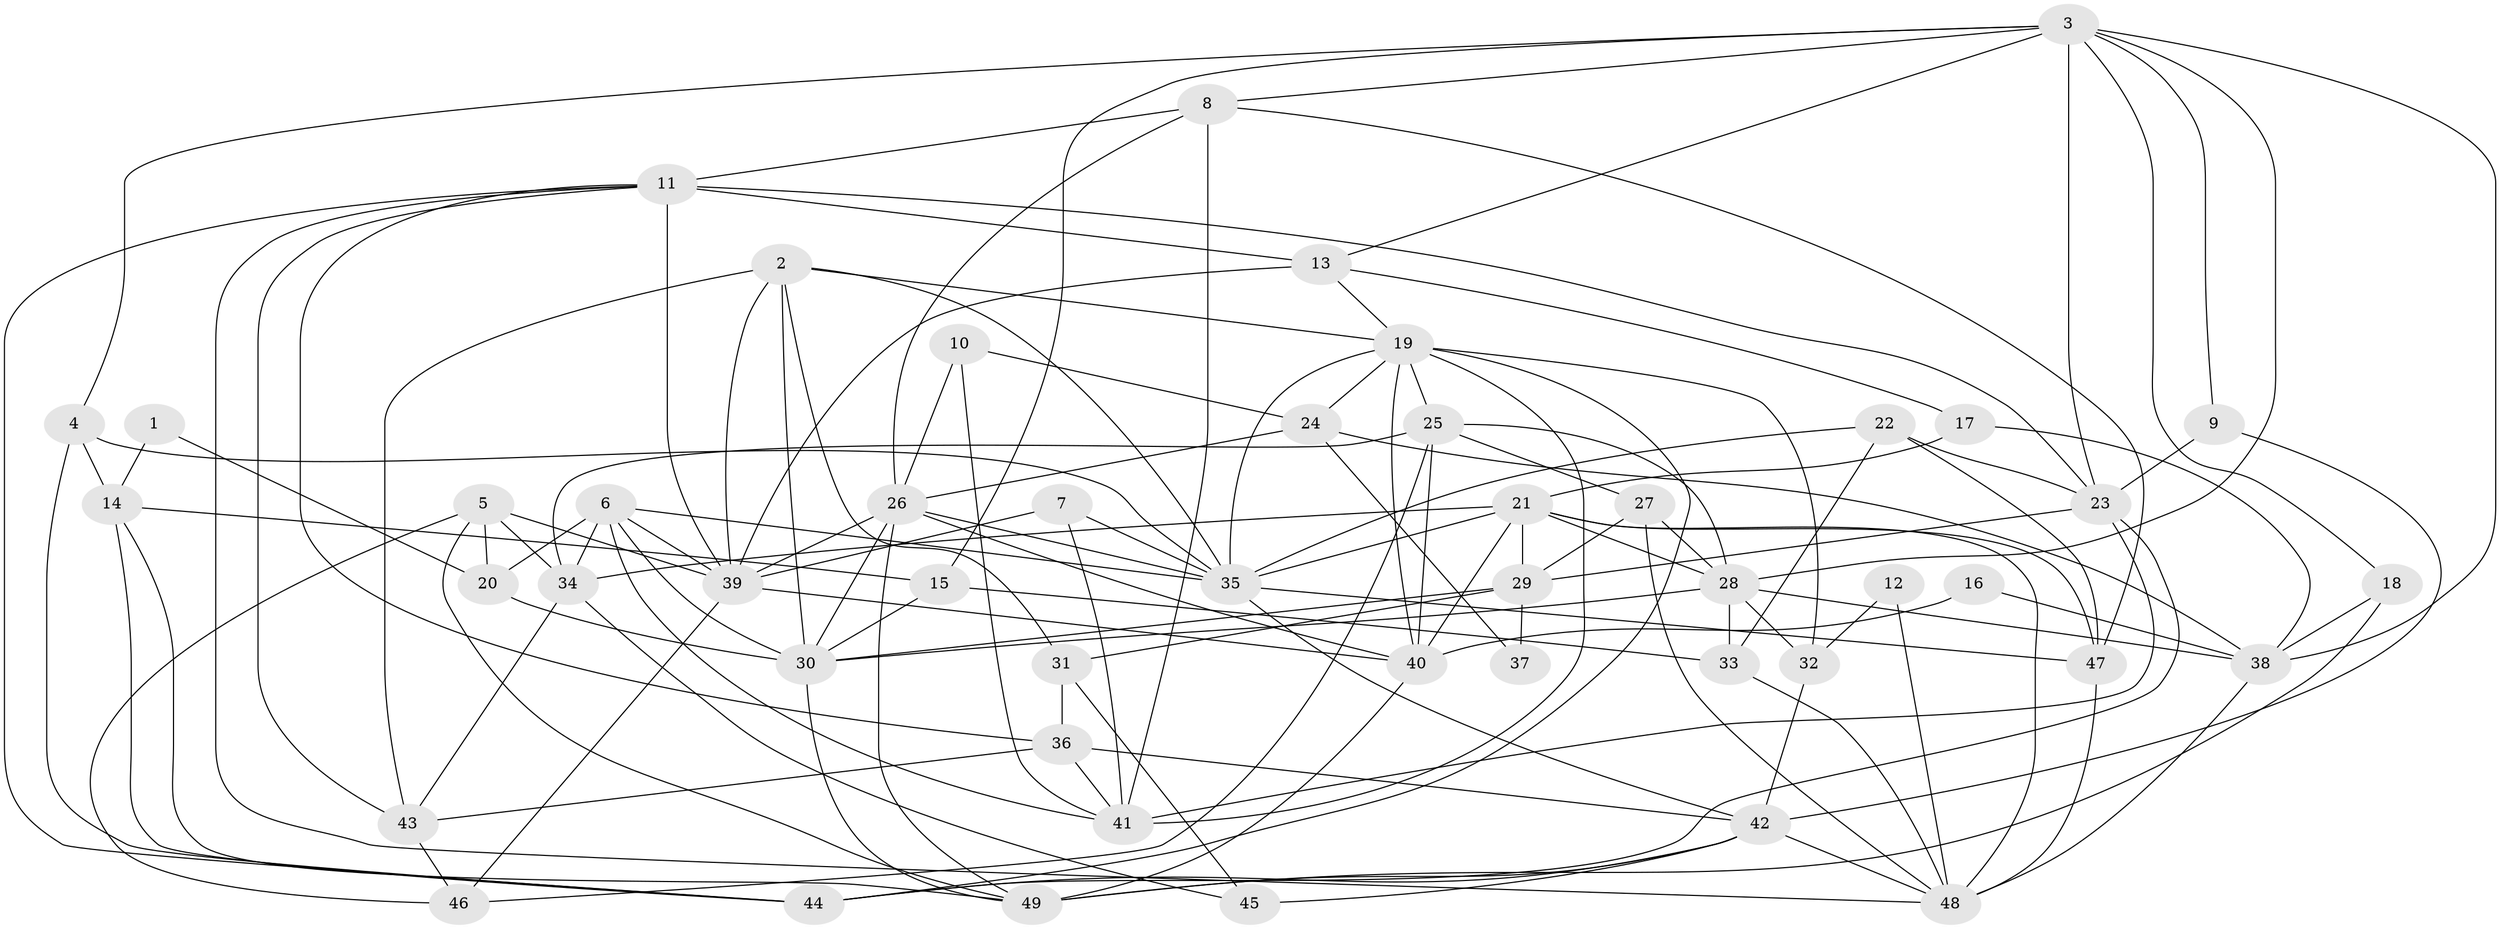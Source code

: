 // original degree distribution, {6: 0.09278350515463918, 2: 0.12371134020618557, 5: 0.21649484536082475, 4: 0.20618556701030927, 3: 0.30927835051546393, 7: 0.05154639175257732}
// Generated by graph-tools (version 1.1) at 2025/26/03/09/25 03:26:17]
// undirected, 49 vertices, 133 edges
graph export_dot {
graph [start="1"]
  node [color=gray90,style=filled];
  1;
  2;
  3;
  4;
  5;
  6;
  7;
  8;
  9;
  10;
  11;
  12;
  13;
  14;
  15;
  16;
  17;
  18;
  19;
  20;
  21;
  22;
  23;
  24;
  25;
  26;
  27;
  28;
  29;
  30;
  31;
  32;
  33;
  34;
  35;
  36;
  37;
  38;
  39;
  40;
  41;
  42;
  43;
  44;
  45;
  46;
  47;
  48;
  49;
  1 -- 14 [weight=1.0];
  1 -- 20 [weight=1.0];
  2 -- 19 [weight=1.0];
  2 -- 30 [weight=1.0];
  2 -- 31 [weight=1.0];
  2 -- 35 [weight=1.0];
  2 -- 39 [weight=1.0];
  2 -- 43 [weight=1.0];
  3 -- 4 [weight=1.0];
  3 -- 8 [weight=1.0];
  3 -- 9 [weight=1.0];
  3 -- 13 [weight=1.0];
  3 -- 15 [weight=1.0];
  3 -- 18 [weight=1.0];
  3 -- 23 [weight=2.0];
  3 -- 28 [weight=2.0];
  3 -- 38 [weight=1.0];
  4 -- 14 [weight=1.0];
  4 -- 35 [weight=2.0];
  4 -- 44 [weight=1.0];
  5 -- 20 [weight=1.0];
  5 -- 34 [weight=1.0];
  5 -- 39 [weight=1.0];
  5 -- 46 [weight=1.0];
  5 -- 49 [weight=1.0];
  6 -- 20 [weight=1.0];
  6 -- 30 [weight=1.0];
  6 -- 34 [weight=1.0];
  6 -- 35 [weight=1.0];
  6 -- 39 [weight=1.0];
  6 -- 41 [weight=1.0];
  7 -- 35 [weight=1.0];
  7 -- 39 [weight=1.0];
  7 -- 41 [weight=1.0];
  8 -- 11 [weight=1.0];
  8 -- 26 [weight=1.0];
  8 -- 41 [weight=1.0];
  8 -- 47 [weight=1.0];
  9 -- 23 [weight=1.0];
  9 -- 42 [weight=1.0];
  10 -- 24 [weight=1.0];
  10 -- 26 [weight=1.0];
  10 -- 41 [weight=1.0];
  11 -- 13 [weight=1.0];
  11 -- 23 [weight=1.0];
  11 -- 36 [weight=1.0];
  11 -- 39 [weight=2.0];
  11 -- 43 [weight=1.0];
  11 -- 44 [weight=1.0];
  11 -- 48 [weight=1.0];
  12 -- 32 [weight=1.0];
  12 -- 48 [weight=1.0];
  13 -- 17 [weight=1.0];
  13 -- 19 [weight=1.0];
  13 -- 39 [weight=2.0];
  14 -- 15 [weight=1.0];
  14 -- 44 [weight=1.0];
  14 -- 49 [weight=1.0];
  15 -- 30 [weight=1.0];
  15 -- 33 [weight=2.0];
  16 -- 38 [weight=1.0];
  16 -- 40 [weight=1.0];
  17 -- 21 [weight=1.0];
  17 -- 38 [weight=1.0];
  18 -- 38 [weight=1.0];
  18 -- 49 [weight=1.0];
  19 -- 24 [weight=1.0];
  19 -- 25 [weight=2.0];
  19 -- 32 [weight=1.0];
  19 -- 35 [weight=1.0];
  19 -- 40 [weight=1.0];
  19 -- 41 [weight=1.0];
  19 -- 44 [weight=1.0];
  20 -- 30 [weight=1.0];
  21 -- 28 [weight=1.0];
  21 -- 29 [weight=1.0];
  21 -- 34 [weight=1.0];
  21 -- 35 [weight=1.0];
  21 -- 40 [weight=1.0];
  21 -- 47 [weight=1.0];
  21 -- 48 [weight=1.0];
  22 -- 23 [weight=1.0];
  22 -- 33 [weight=1.0];
  22 -- 35 [weight=1.0];
  22 -- 47 [weight=1.0];
  23 -- 29 [weight=1.0];
  23 -- 41 [weight=1.0];
  23 -- 44 [weight=1.0];
  24 -- 26 [weight=1.0];
  24 -- 37 [weight=1.0];
  24 -- 38 [weight=1.0];
  25 -- 27 [weight=1.0];
  25 -- 28 [weight=1.0];
  25 -- 34 [weight=1.0];
  25 -- 40 [weight=1.0];
  25 -- 46 [weight=1.0];
  26 -- 30 [weight=1.0];
  26 -- 35 [weight=1.0];
  26 -- 39 [weight=1.0];
  26 -- 40 [weight=1.0];
  26 -- 49 [weight=1.0];
  27 -- 28 [weight=1.0];
  27 -- 29 [weight=1.0];
  27 -- 48 [weight=1.0];
  28 -- 30 [weight=1.0];
  28 -- 32 [weight=1.0];
  28 -- 33 [weight=1.0];
  28 -- 38 [weight=1.0];
  29 -- 30 [weight=1.0];
  29 -- 31 [weight=1.0];
  29 -- 37 [weight=1.0];
  30 -- 49 [weight=1.0];
  31 -- 36 [weight=1.0];
  31 -- 45 [weight=1.0];
  32 -- 42 [weight=1.0];
  33 -- 48 [weight=1.0];
  34 -- 43 [weight=1.0];
  34 -- 45 [weight=1.0];
  35 -- 42 [weight=1.0];
  35 -- 47 [weight=1.0];
  36 -- 41 [weight=1.0];
  36 -- 42 [weight=1.0];
  36 -- 43 [weight=1.0];
  38 -- 48 [weight=1.0];
  39 -- 40 [weight=1.0];
  39 -- 46 [weight=1.0];
  40 -- 49 [weight=1.0];
  42 -- 44 [weight=1.0];
  42 -- 45 [weight=1.0];
  42 -- 48 [weight=1.0];
  42 -- 49 [weight=2.0];
  43 -- 46 [weight=1.0];
  47 -- 48 [weight=1.0];
}
